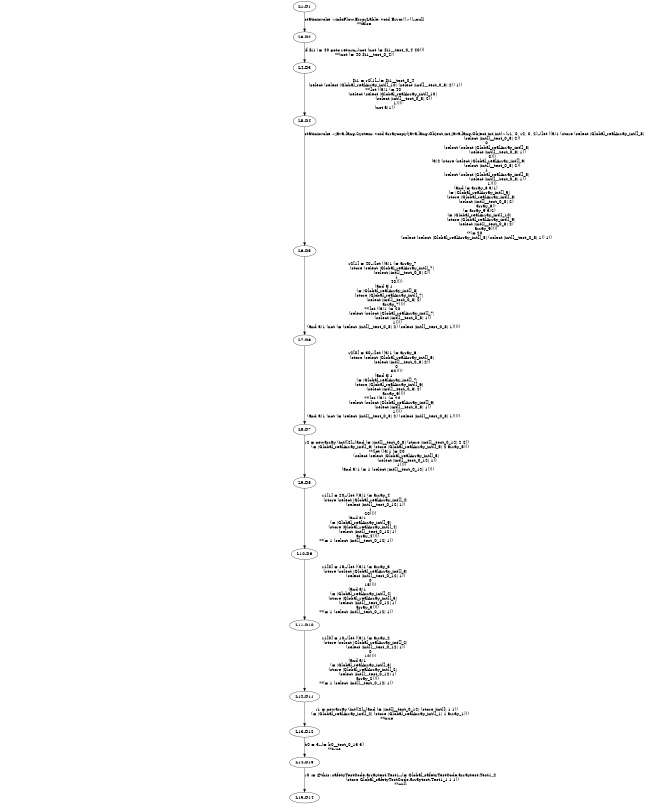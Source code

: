digraph { 
	ratio="fill";
	size="4.3,5.7!";
	margin=0;
	"L1-D1" -> "L3-D2"[label="staticinvoke <infoFlow.ErrorLable: void Error()>()--null
**false"];
	"L3-D2" -> "L4-D3"[label="if $i1 != 40 goto return--(not (not (= $i1__test_0_4 40)))
**(not (= 40 $i1__test_0_4))"];
	"L4-D3" -> "L5-D4"[label="$i1 = r2[1]--(= $i1__test_0_4
   (select (select |Global_realArray_int[]_10| (select |int[]__test_0_8| 2)) 1))
**(let ((a!1 (= 40
              (select (select |Global_realArray_int[]_10|
                              (select |int[]__test_0_8| 2))
                      1))))
  (not a!1))"];
	"L5-D4" -> "L6-D5"[label="staticinvoke <java.lang.System: void arraycopy(java.lang.Object,int,java.lang.Object,int,int)>(r1, 0, r2, 0, 2)--(let ((a!1 (store (select |Global_realArray_int[]_8|
                          (select |int[]__test_0_8| 2))
                  0
                  (select (select |Global_realArray_int[]_8|
                                  (select |int[]__test_0_8| 1))
                          0)))
      (a!2 (store (select |Global_realArray_int[]_9|
                          (select |int[]__test_0_8| 2))
                  1
                  (select (select |Global_realArray_int[]_8|
                                  (select |int[]__test_0_8| 1))
                          1))))
  (and (= array_8 a!1)
       (= |Global_realArray_int[]_9|
          (store |Global_realArray_int[]_8|
                 (select |int[]__test_0_8| 2)
                 array_8))
       (= array_9 a!2)
       (= |Global_realArray_int[]_10|
          (store |Global_realArray_int[]_9|
                 (select |int[]__test_0_8| 2)
                 array_9))))
**(= 20
   (select (select |Global_realArray_int[]_8| (select |int[]__test_0_8| 1)) 1))"];
	"L6-D5" -> "L7-D6"[label="r2[1] = 40--(let ((a!1 (= array_7
              (store (select |Global_realArray_int[]_7|
                             (select |int[]__test_0_8| 2))
                     1
                     40))))
  (and a!1
       (= |Global_realArray_int[]_8|
          (store |Global_realArray_int[]_7|
                 (select |int[]__test_0_8| 2)
                 array_7))))
**(let ((a!1 (= 20
              (select (select |Global_realArray_int[]_7|
                              (select |int[]__test_0_8| 1))
                      1))))
  (and a!1 (not (= (select |int[]__test_0_8| 2) (select |int[]__test_0_8| 1)))))"];
	"L7-D6" -> "L8-D7"[label="r2[0] = 30--(let ((a!1 (= array_6
              (store (select |Global_realArray_int[]_6|
                             (select |int[]__test_0_8| 2))
                     0
                     30))))
  (and a!1
       (= |Global_realArray_int[]_7|
          (store |Global_realArray_int[]_6|
                 (select |int[]__test_0_8| 2)
                 array_6))))
**(let ((a!1 (= 20
              (select (select |Global_realArray_int[]_6|
                              (select |int[]__test_0_8| 1))
                      1))))
  (and a!1 (not (= (select |int[]__test_0_8| 2) (select |int[]__test_0_8| 1)))))"];
	"L8-D7" -> "L9-D8"[label="r2 = newarray (int)[2]--(and (= |int[]__test_0_8| (store |int[]__test_0_12| 2 2))
     (= |Global_realArray_int[]_6| (store |Global_realArray_int[]_5| 2 array_5)))
**(let ((a!1 (= 20
              (select (select |Global_realArray_int[]_5|
                              (select |int[]__test_0_12| 1))
                      1))))
  (and a!1 (= 1 (select |int[]__test_0_12| 1))))"];
	"L9-D8" -> "L10-D9"[label="r1[1] = 20--(let ((a!1 (= array_4
              (store (select |Global_realArray_int[]_4|
                             (select |int[]__test_0_12| 1))
                     1
                     20))))
  (and a!1
       (= |Global_realArray_int[]_5|
          (store |Global_realArray_int[]_4|
                 (select |int[]__test_0_12| 1)
                 array_4))))
**(= 1 (select |int[]__test_0_12| 1))"];
	"L10-D9" -> "L11-D10"[label="r1[0] = 15--(let ((a!1 (= array_3
              (store (select |Global_realArray_int[]_3|
                             (select |int[]__test_0_12| 1))
                     0
                     15))))
  (and a!1
       (= |Global_realArray_int[]_4|
          (store |Global_realArray_int[]_3|
                 (select |int[]__test_0_12| 1)
                 array_3))))
**(= 1 (select |int[]__test_0_12| 1))"];
	"L11-D10" -> "L12-D11"[label="r1[0] = 10--(let ((a!1 (= array_2
              (store (select |Global_realArray_int[]_2|
                             (select |int[]__test_0_12| 1))
                     0
                     10))))
  (and a!1
       (= |Global_realArray_int[]_3|
          (store |Global_realArray_int[]_2|
                 (select |int[]__test_0_12| 1)
                 array_2))))
**(= 1 (select |int[]__test_0_12| 1))"];
	"L12-D11" -> "L13-D12"[label="r1 = newarray (int)[2]--(and (= |int[]__test_0_12| (store |int[]| 1 1))
     (= |Global_realArray_int[]_2| (store |Global_realArray_int[]_1| 1 array_1)))
**true"];
	"L13-D12" -> "L14-D13"[label="b0 = 3--(= b0__test_0_13 3)
**true"];
	"L14-D13" -> "L15-D14"[label="r0 := @this: safetyTestCode.arraytest.Test1--(= Global_safetyTestCode.arraytest.Test1_2
   (store Global_safetyTestCode.arraytest.Test1_1 1 1))
**null"];
}
